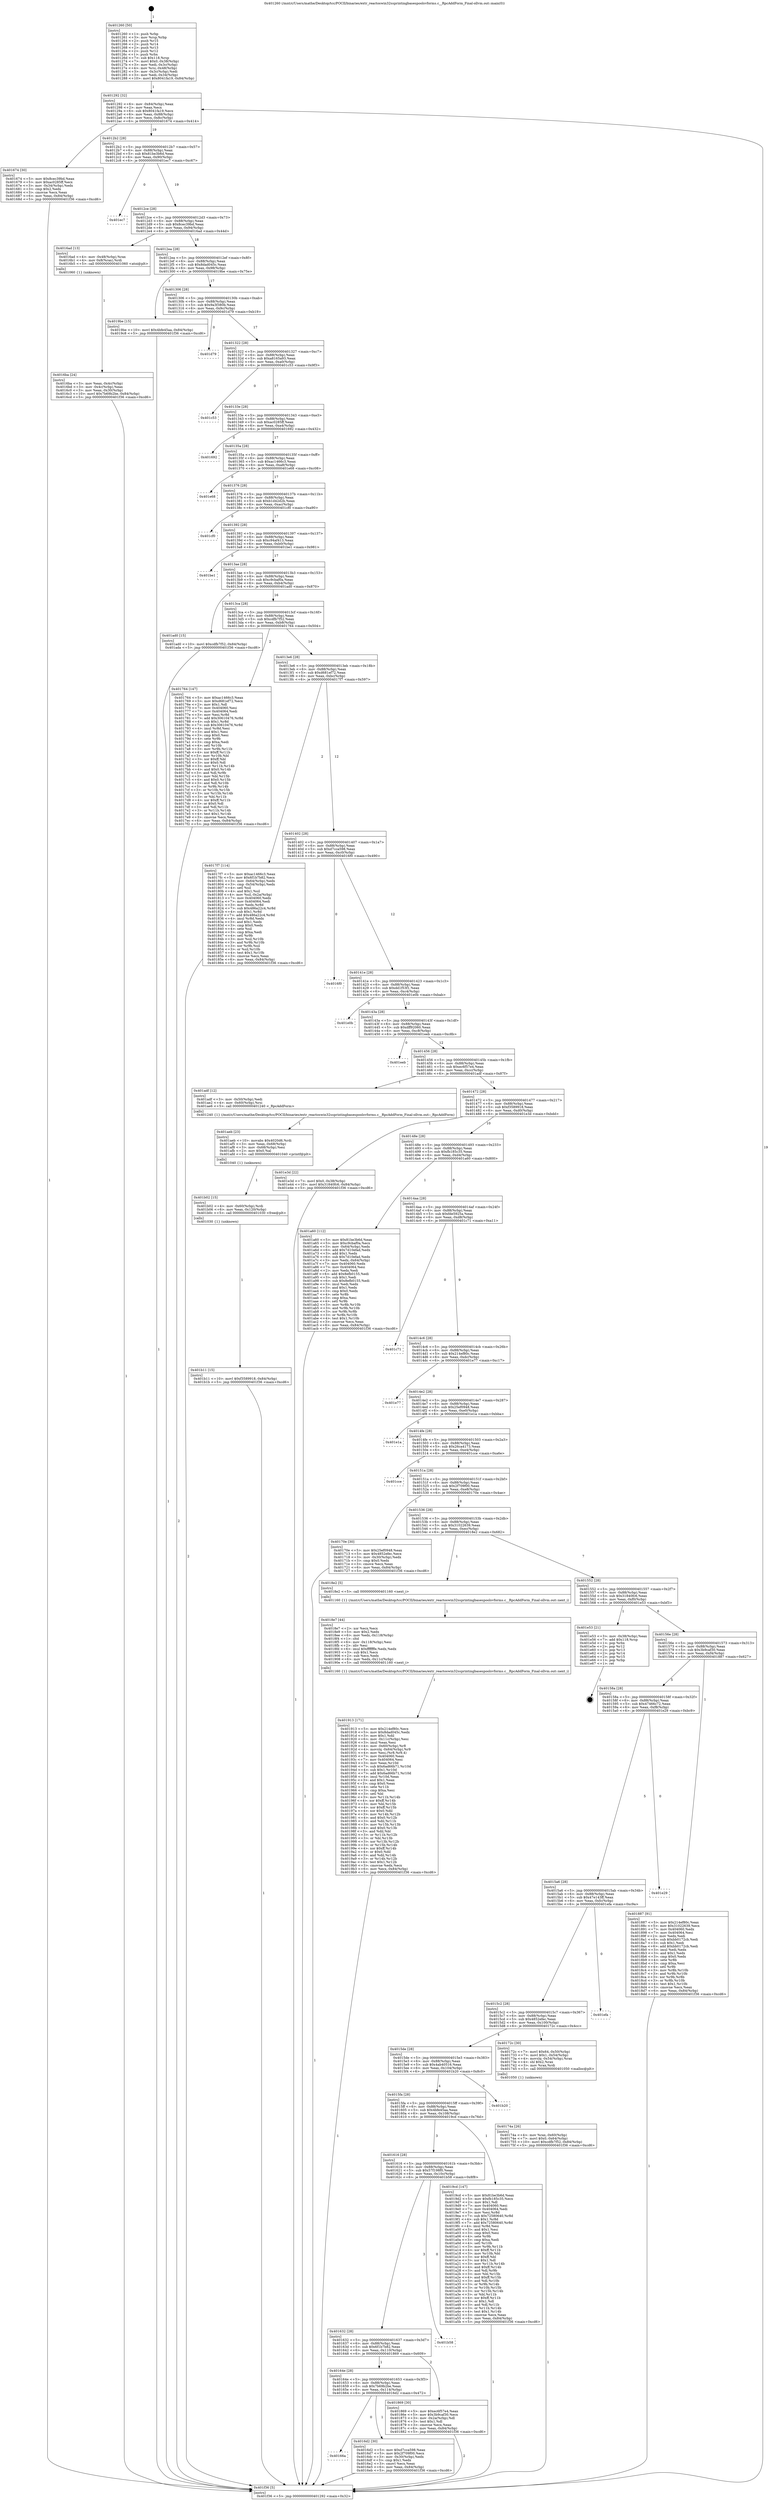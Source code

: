 digraph "0x401260" {
  label = "0x401260 (/mnt/c/Users/mathe/Desktop/tcc/POCII/binaries/extr_reactoswin32ssprintingbasespoolsvforms.c__RpcAddForm_Final-ollvm.out::main(0))"
  labelloc = "t"
  node[shape=record]

  Entry [label="",width=0.3,height=0.3,shape=circle,fillcolor=black,style=filled]
  "0x401292" [label="{
     0x401292 [32]\l
     | [instrs]\l
     &nbsp;&nbsp;0x401292 \<+6\>: mov -0x84(%rbp),%eax\l
     &nbsp;&nbsp;0x401298 \<+2\>: mov %eax,%ecx\l
     &nbsp;&nbsp;0x40129a \<+6\>: sub $0x8041fa19,%ecx\l
     &nbsp;&nbsp;0x4012a0 \<+6\>: mov %eax,-0x88(%rbp)\l
     &nbsp;&nbsp;0x4012a6 \<+6\>: mov %ecx,-0x8c(%rbp)\l
     &nbsp;&nbsp;0x4012ac \<+6\>: je 0000000000401674 \<main+0x414\>\l
  }"]
  "0x401674" [label="{
     0x401674 [30]\l
     | [instrs]\l
     &nbsp;&nbsp;0x401674 \<+5\>: mov $0x8cec39bd,%eax\l
     &nbsp;&nbsp;0x401679 \<+5\>: mov $0xac0285ff,%ecx\l
     &nbsp;&nbsp;0x40167e \<+3\>: mov -0x34(%rbp),%edx\l
     &nbsp;&nbsp;0x401681 \<+3\>: cmp $0x2,%edx\l
     &nbsp;&nbsp;0x401684 \<+3\>: cmovne %ecx,%eax\l
     &nbsp;&nbsp;0x401687 \<+6\>: mov %eax,-0x84(%rbp)\l
     &nbsp;&nbsp;0x40168d \<+5\>: jmp 0000000000401f36 \<main+0xcd6\>\l
  }"]
  "0x4012b2" [label="{
     0x4012b2 [28]\l
     | [instrs]\l
     &nbsp;&nbsp;0x4012b2 \<+5\>: jmp 00000000004012b7 \<main+0x57\>\l
     &nbsp;&nbsp;0x4012b7 \<+6\>: mov -0x88(%rbp),%eax\l
     &nbsp;&nbsp;0x4012bd \<+5\>: sub $0x81be3b6d,%eax\l
     &nbsp;&nbsp;0x4012c2 \<+6\>: mov %eax,-0x90(%rbp)\l
     &nbsp;&nbsp;0x4012c8 \<+6\>: je 0000000000401ec7 \<main+0xc67\>\l
  }"]
  "0x401f36" [label="{
     0x401f36 [5]\l
     | [instrs]\l
     &nbsp;&nbsp;0x401f36 \<+5\>: jmp 0000000000401292 \<main+0x32\>\l
  }"]
  "0x401260" [label="{
     0x401260 [50]\l
     | [instrs]\l
     &nbsp;&nbsp;0x401260 \<+1\>: push %rbp\l
     &nbsp;&nbsp;0x401261 \<+3\>: mov %rsp,%rbp\l
     &nbsp;&nbsp;0x401264 \<+2\>: push %r15\l
     &nbsp;&nbsp;0x401266 \<+2\>: push %r14\l
     &nbsp;&nbsp;0x401268 \<+2\>: push %r13\l
     &nbsp;&nbsp;0x40126a \<+2\>: push %r12\l
     &nbsp;&nbsp;0x40126c \<+1\>: push %rbx\l
     &nbsp;&nbsp;0x40126d \<+7\>: sub $0x118,%rsp\l
     &nbsp;&nbsp;0x401274 \<+7\>: movl $0x0,-0x38(%rbp)\l
     &nbsp;&nbsp;0x40127b \<+3\>: mov %edi,-0x3c(%rbp)\l
     &nbsp;&nbsp;0x40127e \<+4\>: mov %rsi,-0x48(%rbp)\l
     &nbsp;&nbsp;0x401282 \<+3\>: mov -0x3c(%rbp),%edi\l
     &nbsp;&nbsp;0x401285 \<+3\>: mov %edi,-0x34(%rbp)\l
     &nbsp;&nbsp;0x401288 \<+10\>: movl $0x8041fa19,-0x84(%rbp)\l
  }"]
  Exit [label="",width=0.3,height=0.3,shape=circle,fillcolor=black,style=filled,peripheries=2]
  "0x401ec7" [label="{
     0x401ec7\l
  }", style=dashed]
  "0x4012ce" [label="{
     0x4012ce [28]\l
     | [instrs]\l
     &nbsp;&nbsp;0x4012ce \<+5\>: jmp 00000000004012d3 \<main+0x73\>\l
     &nbsp;&nbsp;0x4012d3 \<+6\>: mov -0x88(%rbp),%eax\l
     &nbsp;&nbsp;0x4012d9 \<+5\>: sub $0x8cec39bd,%eax\l
     &nbsp;&nbsp;0x4012de \<+6\>: mov %eax,-0x94(%rbp)\l
     &nbsp;&nbsp;0x4012e4 \<+6\>: je 00000000004016ad \<main+0x44d\>\l
  }"]
  "0x401b11" [label="{
     0x401b11 [15]\l
     | [instrs]\l
     &nbsp;&nbsp;0x401b11 \<+10\>: movl $0xf3589918,-0x84(%rbp)\l
     &nbsp;&nbsp;0x401b1b \<+5\>: jmp 0000000000401f36 \<main+0xcd6\>\l
  }"]
  "0x4016ad" [label="{
     0x4016ad [13]\l
     | [instrs]\l
     &nbsp;&nbsp;0x4016ad \<+4\>: mov -0x48(%rbp),%rax\l
     &nbsp;&nbsp;0x4016b1 \<+4\>: mov 0x8(%rax),%rdi\l
     &nbsp;&nbsp;0x4016b5 \<+5\>: call 0000000000401060 \<atoi@plt\>\l
     | [calls]\l
     &nbsp;&nbsp;0x401060 \{1\} (unknown)\l
  }"]
  "0x4012ea" [label="{
     0x4012ea [28]\l
     | [instrs]\l
     &nbsp;&nbsp;0x4012ea \<+5\>: jmp 00000000004012ef \<main+0x8f\>\l
     &nbsp;&nbsp;0x4012ef \<+6\>: mov -0x88(%rbp),%eax\l
     &nbsp;&nbsp;0x4012f5 \<+5\>: sub $0x8dad045c,%eax\l
     &nbsp;&nbsp;0x4012fa \<+6\>: mov %eax,-0x98(%rbp)\l
     &nbsp;&nbsp;0x401300 \<+6\>: je 00000000004019be \<main+0x75e\>\l
  }"]
  "0x4016ba" [label="{
     0x4016ba [24]\l
     | [instrs]\l
     &nbsp;&nbsp;0x4016ba \<+3\>: mov %eax,-0x4c(%rbp)\l
     &nbsp;&nbsp;0x4016bd \<+3\>: mov -0x4c(%rbp),%eax\l
     &nbsp;&nbsp;0x4016c0 \<+3\>: mov %eax,-0x30(%rbp)\l
     &nbsp;&nbsp;0x4016c3 \<+10\>: movl $0x7b69b2be,-0x84(%rbp)\l
     &nbsp;&nbsp;0x4016cd \<+5\>: jmp 0000000000401f36 \<main+0xcd6\>\l
  }"]
  "0x401b02" [label="{
     0x401b02 [15]\l
     | [instrs]\l
     &nbsp;&nbsp;0x401b02 \<+4\>: mov -0x60(%rbp),%rdi\l
     &nbsp;&nbsp;0x401b06 \<+6\>: mov %eax,-0x120(%rbp)\l
     &nbsp;&nbsp;0x401b0c \<+5\>: call 0000000000401030 \<free@plt\>\l
     | [calls]\l
     &nbsp;&nbsp;0x401030 \{1\} (unknown)\l
  }"]
  "0x4019be" [label="{
     0x4019be [15]\l
     | [instrs]\l
     &nbsp;&nbsp;0x4019be \<+10\>: movl $0x4bfe45aa,-0x84(%rbp)\l
     &nbsp;&nbsp;0x4019c8 \<+5\>: jmp 0000000000401f36 \<main+0xcd6\>\l
  }"]
  "0x401306" [label="{
     0x401306 [28]\l
     | [instrs]\l
     &nbsp;&nbsp;0x401306 \<+5\>: jmp 000000000040130b \<main+0xab\>\l
     &nbsp;&nbsp;0x40130b \<+6\>: mov -0x88(%rbp),%eax\l
     &nbsp;&nbsp;0x401311 \<+5\>: sub $0x9a3f380b,%eax\l
     &nbsp;&nbsp;0x401316 \<+6\>: mov %eax,-0x9c(%rbp)\l
     &nbsp;&nbsp;0x40131c \<+6\>: je 0000000000401d79 \<main+0xb19\>\l
  }"]
  "0x401aeb" [label="{
     0x401aeb [23]\l
     | [instrs]\l
     &nbsp;&nbsp;0x401aeb \<+10\>: movabs $0x4020d6,%rdi\l
     &nbsp;&nbsp;0x401af5 \<+3\>: mov %eax,-0x68(%rbp)\l
     &nbsp;&nbsp;0x401af8 \<+3\>: mov -0x68(%rbp),%esi\l
     &nbsp;&nbsp;0x401afb \<+2\>: mov $0x0,%al\l
     &nbsp;&nbsp;0x401afd \<+5\>: call 0000000000401040 \<printf@plt\>\l
     | [calls]\l
     &nbsp;&nbsp;0x401040 \{1\} (unknown)\l
  }"]
  "0x401d79" [label="{
     0x401d79\l
  }", style=dashed]
  "0x401322" [label="{
     0x401322 [28]\l
     | [instrs]\l
     &nbsp;&nbsp;0x401322 \<+5\>: jmp 0000000000401327 \<main+0xc7\>\l
     &nbsp;&nbsp;0x401327 \<+6\>: mov -0x88(%rbp),%eax\l
     &nbsp;&nbsp;0x40132d \<+5\>: sub $0xa8165a93,%eax\l
     &nbsp;&nbsp;0x401332 \<+6\>: mov %eax,-0xa0(%rbp)\l
     &nbsp;&nbsp;0x401338 \<+6\>: je 0000000000401c53 \<main+0x9f3\>\l
  }"]
  "0x401913" [label="{
     0x401913 [171]\l
     | [instrs]\l
     &nbsp;&nbsp;0x401913 \<+5\>: mov $0x214ef80c,%ecx\l
     &nbsp;&nbsp;0x401918 \<+5\>: mov $0x8dad045c,%edx\l
     &nbsp;&nbsp;0x40191d \<+3\>: mov $0x1,%dil\l
     &nbsp;&nbsp;0x401920 \<+6\>: mov -0x11c(%rbp),%esi\l
     &nbsp;&nbsp;0x401926 \<+3\>: imul %eax,%esi\l
     &nbsp;&nbsp;0x401929 \<+4\>: mov -0x60(%rbp),%r8\l
     &nbsp;&nbsp;0x40192d \<+4\>: movslq -0x64(%rbp),%r9\l
     &nbsp;&nbsp;0x401931 \<+4\>: mov %esi,(%r8,%r9,4)\l
     &nbsp;&nbsp;0x401935 \<+7\>: mov 0x404060,%eax\l
     &nbsp;&nbsp;0x40193c \<+7\>: mov 0x404064,%esi\l
     &nbsp;&nbsp;0x401943 \<+3\>: mov %eax,%r10d\l
     &nbsp;&nbsp;0x401946 \<+7\>: sub $0x6ad66b71,%r10d\l
     &nbsp;&nbsp;0x40194d \<+4\>: sub $0x1,%r10d\l
     &nbsp;&nbsp;0x401951 \<+7\>: add $0x6ad66b71,%r10d\l
     &nbsp;&nbsp;0x401958 \<+4\>: imul %r10d,%eax\l
     &nbsp;&nbsp;0x40195c \<+3\>: and $0x1,%eax\l
     &nbsp;&nbsp;0x40195f \<+3\>: cmp $0x0,%eax\l
     &nbsp;&nbsp;0x401962 \<+4\>: sete %r11b\l
     &nbsp;&nbsp;0x401966 \<+3\>: cmp $0xa,%esi\l
     &nbsp;&nbsp;0x401969 \<+3\>: setl %bl\l
     &nbsp;&nbsp;0x40196c \<+3\>: mov %r11b,%r14b\l
     &nbsp;&nbsp;0x40196f \<+4\>: xor $0xff,%r14b\l
     &nbsp;&nbsp;0x401973 \<+3\>: mov %bl,%r15b\l
     &nbsp;&nbsp;0x401976 \<+4\>: xor $0xff,%r15b\l
     &nbsp;&nbsp;0x40197a \<+4\>: xor $0x0,%dil\l
     &nbsp;&nbsp;0x40197e \<+3\>: mov %r14b,%r12b\l
     &nbsp;&nbsp;0x401981 \<+4\>: and $0x0,%r12b\l
     &nbsp;&nbsp;0x401985 \<+3\>: and %dil,%r11b\l
     &nbsp;&nbsp;0x401988 \<+3\>: mov %r15b,%r13b\l
     &nbsp;&nbsp;0x40198b \<+4\>: and $0x0,%r13b\l
     &nbsp;&nbsp;0x40198f \<+3\>: and %dil,%bl\l
     &nbsp;&nbsp;0x401992 \<+3\>: or %r11b,%r12b\l
     &nbsp;&nbsp;0x401995 \<+3\>: or %bl,%r13b\l
     &nbsp;&nbsp;0x401998 \<+3\>: xor %r13b,%r12b\l
     &nbsp;&nbsp;0x40199b \<+3\>: or %r15b,%r14b\l
     &nbsp;&nbsp;0x40199e \<+4\>: xor $0xff,%r14b\l
     &nbsp;&nbsp;0x4019a2 \<+4\>: or $0x0,%dil\l
     &nbsp;&nbsp;0x4019a6 \<+3\>: and %dil,%r14b\l
     &nbsp;&nbsp;0x4019a9 \<+3\>: or %r14b,%r12b\l
     &nbsp;&nbsp;0x4019ac \<+4\>: test $0x1,%r12b\l
     &nbsp;&nbsp;0x4019b0 \<+3\>: cmovne %edx,%ecx\l
     &nbsp;&nbsp;0x4019b3 \<+6\>: mov %ecx,-0x84(%rbp)\l
     &nbsp;&nbsp;0x4019b9 \<+5\>: jmp 0000000000401f36 \<main+0xcd6\>\l
  }"]
  "0x401c53" [label="{
     0x401c53\l
  }", style=dashed]
  "0x40133e" [label="{
     0x40133e [28]\l
     | [instrs]\l
     &nbsp;&nbsp;0x40133e \<+5\>: jmp 0000000000401343 \<main+0xe3\>\l
     &nbsp;&nbsp;0x401343 \<+6\>: mov -0x88(%rbp),%eax\l
     &nbsp;&nbsp;0x401349 \<+5\>: sub $0xac0285ff,%eax\l
     &nbsp;&nbsp;0x40134e \<+6\>: mov %eax,-0xa4(%rbp)\l
     &nbsp;&nbsp;0x401354 \<+6\>: je 0000000000401692 \<main+0x432\>\l
  }"]
  "0x4018e7" [label="{
     0x4018e7 [44]\l
     | [instrs]\l
     &nbsp;&nbsp;0x4018e7 \<+2\>: xor %ecx,%ecx\l
     &nbsp;&nbsp;0x4018e9 \<+5\>: mov $0x2,%edx\l
     &nbsp;&nbsp;0x4018ee \<+6\>: mov %edx,-0x118(%rbp)\l
     &nbsp;&nbsp;0x4018f4 \<+1\>: cltd\l
     &nbsp;&nbsp;0x4018f5 \<+6\>: mov -0x118(%rbp),%esi\l
     &nbsp;&nbsp;0x4018fb \<+2\>: idiv %esi\l
     &nbsp;&nbsp;0x4018fd \<+6\>: imul $0xfffffffe,%edx,%edx\l
     &nbsp;&nbsp;0x401903 \<+3\>: sub $0x1,%ecx\l
     &nbsp;&nbsp;0x401906 \<+2\>: sub %ecx,%edx\l
     &nbsp;&nbsp;0x401908 \<+6\>: mov %edx,-0x11c(%rbp)\l
     &nbsp;&nbsp;0x40190e \<+5\>: call 0000000000401160 \<next_i\>\l
     | [calls]\l
     &nbsp;&nbsp;0x401160 \{1\} (/mnt/c/Users/mathe/Desktop/tcc/POCII/binaries/extr_reactoswin32ssprintingbasespoolsvforms.c__RpcAddForm_Final-ollvm.out::next_i)\l
  }"]
  "0x401692" [label="{
     0x401692\l
  }", style=dashed]
  "0x40135a" [label="{
     0x40135a [28]\l
     | [instrs]\l
     &nbsp;&nbsp;0x40135a \<+5\>: jmp 000000000040135f \<main+0xff\>\l
     &nbsp;&nbsp;0x40135f \<+6\>: mov -0x88(%rbp),%eax\l
     &nbsp;&nbsp;0x401365 \<+5\>: sub $0xac1466c3,%eax\l
     &nbsp;&nbsp;0x40136a \<+6\>: mov %eax,-0xa8(%rbp)\l
     &nbsp;&nbsp;0x401370 \<+6\>: je 0000000000401e68 \<main+0xc08\>\l
  }"]
  "0x40174a" [label="{
     0x40174a [26]\l
     | [instrs]\l
     &nbsp;&nbsp;0x40174a \<+4\>: mov %rax,-0x60(%rbp)\l
     &nbsp;&nbsp;0x40174e \<+7\>: movl $0x0,-0x64(%rbp)\l
     &nbsp;&nbsp;0x401755 \<+10\>: movl $0xcdfb7f52,-0x84(%rbp)\l
     &nbsp;&nbsp;0x40175f \<+5\>: jmp 0000000000401f36 \<main+0xcd6\>\l
  }"]
  "0x401e68" [label="{
     0x401e68\l
  }", style=dashed]
  "0x401376" [label="{
     0x401376 [28]\l
     | [instrs]\l
     &nbsp;&nbsp;0x401376 \<+5\>: jmp 000000000040137b \<main+0x11b\>\l
     &nbsp;&nbsp;0x40137b \<+6\>: mov -0x88(%rbp),%eax\l
     &nbsp;&nbsp;0x401381 \<+5\>: sub $0xb1d42d2b,%eax\l
     &nbsp;&nbsp;0x401386 \<+6\>: mov %eax,-0xac(%rbp)\l
     &nbsp;&nbsp;0x40138c \<+6\>: je 0000000000401cf0 \<main+0xa90\>\l
  }"]
  "0x40166a" [label="{
     0x40166a\l
  }", style=dashed]
  "0x401cf0" [label="{
     0x401cf0\l
  }", style=dashed]
  "0x401392" [label="{
     0x401392 [28]\l
     | [instrs]\l
     &nbsp;&nbsp;0x401392 \<+5\>: jmp 0000000000401397 \<main+0x137\>\l
     &nbsp;&nbsp;0x401397 \<+6\>: mov -0x88(%rbp),%eax\l
     &nbsp;&nbsp;0x40139d \<+5\>: sub $0xc94af413,%eax\l
     &nbsp;&nbsp;0x4013a2 \<+6\>: mov %eax,-0xb0(%rbp)\l
     &nbsp;&nbsp;0x4013a8 \<+6\>: je 0000000000401be1 \<main+0x981\>\l
  }"]
  "0x4016d2" [label="{
     0x4016d2 [30]\l
     | [instrs]\l
     &nbsp;&nbsp;0x4016d2 \<+5\>: mov $0xd7cca598,%eax\l
     &nbsp;&nbsp;0x4016d7 \<+5\>: mov $0x2f709f00,%ecx\l
     &nbsp;&nbsp;0x4016dc \<+3\>: mov -0x30(%rbp),%edx\l
     &nbsp;&nbsp;0x4016df \<+3\>: cmp $0x1,%edx\l
     &nbsp;&nbsp;0x4016e2 \<+3\>: cmovl %ecx,%eax\l
     &nbsp;&nbsp;0x4016e5 \<+6\>: mov %eax,-0x84(%rbp)\l
     &nbsp;&nbsp;0x4016eb \<+5\>: jmp 0000000000401f36 \<main+0xcd6\>\l
  }"]
  "0x401be1" [label="{
     0x401be1\l
  }", style=dashed]
  "0x4013ae" [label="{
     0x4013ae [28]\l
     | [instrs]\l
     &nbsp;&nbsp;0x4013ae \<+5\>: jmp 00000000004013b3 \<main+0x153\>\l
     &nbsp;&nbsp;0x4013b3 \<+6\>: mov -0x88(%rbp),%eax\l
     &nbsp;&nbsp;0x4013b9 \<+5\>: sub $0xc9cbaf0a,%eax\l
     &nbsp;&nbsp;0x4013be \<+6\>: mov %eax,-0xb4(%rbp)\l
     &nbsp;&nbsp;0x4013c4 \<+6\>: je 0000000000401ad0 \<main+0x870\>\l
  }"]
  "0x40164e" [label="{
     0x40164e [28]\l
     | [instrs]\l
     &nbsp;&nbsp;0x40164e \<+5\>: jmp 0000000000401653 \<main+0x3f3\>\l
     &nbsp;&nbsp;0x401653 \<+6\>: mov -0x88(%rbp),%eax\l
     &nbsp;&nbsp;0x401659 \<+5\>: sub $0x7b69b2be,%eax\l
     &nbsp;&nbsp;0x40165e \<+6\>: mov %eax,-0x114(%rbp)\l
     &nbsp;&nbsp;0x401664 \<+6\>: je 00000000004016d2 \<main+0x472\>\l
  }"]
  "0x401ad0" [label="{
     0x401ad0 [15]\l
     | [instrs]\l
     &nbsp;&nbsp;0x401ad0 \<+10\>: movl $0xcdfb7f52,-0x84(%rbp)\l
     &nbsp;&nbsp;0x401ada \<+5\>: jmp 0000000000401f36 \<main+0xcd6\>\l
  }"]
  "0x4013ca" [label="{
     0x4013ca [28]\l
     | [instrs]\l
     &nbsp;&nbsp;0x4013ca \<+5\>: jmp 00000000004013cf \<main+0x16f\>\l
     &nbsp;&nbsp;0x4013cf \<+6\>: mov -0x88(%rbp),%eax\l
     &nbsp;&nbsp;0x4013d5 \<+5\>: sub $0xcdfb7f52,%eax\l
     &nbsp;&nbsp;0x4013da \<+6\>: mov %eax,-0xb8(%rbp)\l
     &nbsp;&nbsp;0x4013e0 \<+6\>: je 0000000000401764 \<main+0x504\>\l
  }"]
  "0x401869" [label="{
     0x401869 [30]\l
     | [instrs]\l
     &nbsp;&nbsp;0x401869 \<+5\>: mov $0xec6f57e4,%eax\l
     &nbsp;&nbsp;0x40186e \<+5\>: mov $0x3b9caf30,%ecx\l
     &nbsp;&nbsp;0x401873 \<+3\>: mov -0x2a(%rbp),%dl\l
     &nbsp;&nbsp;0x401876 \<+3\>: test $0x1,%dl\l
     &nbsp;&nbsp;0x401879 \<+3\>: cmovne %ecx,%eax\l
     &nbsp;&nbsp;0x40187c \<+6\>: mov %eax,-0x84(%rbp)\l
     &nbsp;&nbsp;0x401882 \<+5\>: jmp 0000000000401f36 \<main+0xcd6\>\l
  }"]
  "0x401764" [label="{
     0x401764 [147]\l
     | [instrs]\l
     &nbsp;&nbsp;0x401764 \<+5\>: mov $0xac1466c3,%eax\l
     &nbsp;&nbsp;0x401769 \<+5\>: mov $0xd681ef72,%ecx\l
     &nbsp;&nbsp;0x40176e \<+2\>: mov $0x1,%dl\l
     &nbsp;&nbsp;0x401770 \<+7\>: mov 0x404060,%esi\l
     &nbsp;&nbsp;0x401777 \<+7\>: mov 0x404064,%edi\l
     &nbsp;&nbsp;0x40177e \<+3\>: mov %esi,%r8d\l
     &nbsp;&nbsp;0x401781 \<+7\>: add $0x30610476,%r8d\l
     &nbsp;&nbsp;0x401788 \<+4\>: sub $0x1,%r8d\l
     &nbsp;&nbsp;0x40178c \<+7\>: sub $0x30610476,%r8d\l
     &nbsp;&nbsp;0x401793 \<+4\>: imul %r8d,%esi\l
     &nbsp;&nbsp;0x401797 \<+3\>: and $0x1,%esi\l
     &nbsp;&nbsp;0x40179a \<+3\>: cmp $0x0,%esi\l
     &nbsp;&nbsp;0x40179d \<+4\>: sete %r9b\l
     &nbsp;&nbsp;0x4017a1 \<+3\>: cmp $0xa,%edi\l
     &nbsp;&nbsp;0x4017a4 \<+4\>: setl %r10b\l
     &nbsp;&nbsp;0x4017a8 \<+3\>: mov %r9b,%r11b\l
     &nbsp;&nbsp;0x4017ab \<+4\>: xor $0xff,%r11b\l
     &nbsp;&nbsp;0x4017af \<+3\>: mov %r10b,%bl\l
     &nbsp;&nbsp;0x4017b2 \<+3\>: xor $0xff,%bl\l
     &nbsp;&nbsp;0x4017b5 \<+3\>: xor $0x0,%dl\l
     &nbsp;&nbsp;0x4017b8 \<+3\>: mov %r11b,%r14b\l
     &nbsp;&nbsp;0x4017bb \<+4\>: and $0x0,%r14b\l
     &nbsp;&nbsp;0x4017bf \<+3\>: and %dl,%r9b\l
     &nbsp;&nbsp;0x4017c2 \<+3\>: mov %bl,%r15b\l
     &nbsp;&nbsp;0x4017c5 \<+4\>: and $0x0,%r15b\l
     &nbsp;&nbsp;0x4017c9 \<+3\>: and %dl,%r10b\l
     &nbsp;&nbsp;0x4017cc \<+3\>: or %r9b,%r14b\l
     &nbsp;&nbsp;0x4017cf \<+3\>: or %r10b,%r15b\l
     &nbsp;&nbsp;0x4017d2 \<+3\>: xor %r15b,%r14b\l
     &nbsp;&nbsp;0x4017d5 \<+3\>: or %bl,%r11b\l
     &nbsp;&nbsp;0x4017d8 \<+4\>: xor $0xff,%r11b\l
     &nbsp;&nbsp;0x4017dc \<+3\>: or $0x0,%dl\l
     &nbsp;&nbsp;0x4017df \<+3\>: and %dl,%r11b\l
     &nbsp;&nbsp;0x4017e2 \<+3\>: or %r11b,%r14b\l
     &nbsp;&nbsp;0x4017e5 \<+4\>: test $0x1,%r14b\l
     &nbsp;&nbsp;0x4017e9 \<+3\>: cmovne %ecx,%eax\l
     &nbsp;&nbsp;0x4017ec \<+6\>: mov %eax,-0x84(%rbp)\l
     &nbsp;&nbsp;0x4017f2 \<+5\>: jmp 0000000000401f36 \<main+0xcd6\>\l
  }"]
  "0x4013e6" [label="{
     0x4013e6 [28]\l
     | [instrs]\l
     &nbsp;&nbsp;0x4013e6 \<+5\>: jmp 00000000004013eb \<main+0x18b\>\l
     &nbsp;&nbsp;0x4013eb \<+6\>: mov -0x88(%rbp),%eax\l
     &nbsp;&nbsp;0x4013f1 \<+5\>: sub $0xd681ef72,%eax\l
     &nbsp;&nbsp;0x4013f6 \<+6\>: mov %eax,-0xbc(%rbp)\l
     &nbsp;&nbsp;0x4013fc \<+6\>: je 00000000004017f7 \<main+0x597\>\l
  }"]
  "0x401632" [label="{
     0x401632 [28]\l
     | [instrs]\l
     &nbsp;&nbsp;0x401632 \<+5\>: jmp 0000000000401637 \<main+0x3d7\>\l
     &nbsp;&nbsp;0x401637 \<+6\>: mov -0x88(%rbp),%eax\l
     &nbsp;&nbsp;0x40163d \<+5\>: sub $0x6f1b7b82,%eax\l
     &nbsp;&nbsp;0x401642 \<+6\>: mov %eax,-0x110(%rbp)\l
     &nbsp;&nbsp;0x401648 \<+6\>: je 0000000000401869 \<main+0x609\>\l
  }"]
  "0x4017f7" [label="{
     0x4017f7 [114]\l
     | [instrs]\l
     &nbsp;&nbsp;0x4017f7 \<+5\>: mov $0xac1466c3,%eax\l
     &nbsp;&nbsp;0x4017fc \<+5\>: mov $0x6f1b7b82,%ecx\l
     &nbsp;&nbsp;0x401801 \<+3\>: mov -0x64(%rbp),%edx\l
     &nbsp;&nbsp;0x401804 \<+3\>: cmp -0x54(%rbp),%edx\l
     &nbsp;&nbsp;0x401807 \<+4\>: setl %sil\l
     &nbsp;&nbsp;0x40180b \<+4\>: and $0x1,%sil\l
     &nbsp;&nbsp;0x40180f \<+4\>: mov %sil,-0x2a(%rbp)\l
     &nbsp;&nbsp;0x401813 \<+7\>: mov 0x404060,%edx\l
     &nbsp;&nbsp;0x40181a \<+7\>: mov 0x404064,%edi\l
     &nbsp;&nbsp;0x401821 \<+3\>: mov %edx,%r8d\l
     &nbsp;&nbsp;0x401824 \<+7\>: sub $0x486a22c4,%r8d\l
     &nbsp;&nbsp;0x40182b \<+4\>: sub $0x1,%r8d\l
     &nbsp;&nbsp;0x40182f \<+7\>: add $0x486a22c4,%r8d\l
     &nbsp;&nbsp;0x401836 \<+4\>: imul %r8d,%edx\l
     &nbsp;&nbsp;0x40183a \<+3\>: and $0x1,%edx\l
     &nbsp;&nbsp;0x40183d \<+3\>: cmp $0x0,%edx\l
     &nbsp;&nbsp;0x401840 \<+4\>: sete %sil\l
     &nbsp;&nbsp;0x401844 \<+3\>: cmp $0xa,%edi\l
     &nbsp;&nbsp;0x401847 \<+4\>: setl %r9b\l
     &nbsp;&nbsp;0x40184b \<+3\>: mov %sil,%r10b\l
     &nbsp;&nbsp;0x40184e \<+3\>: and %r9b,%r10b\l
     &nbsp;&nbsp;0x401851 \<+3\>: xor %r9b,%sil\l
     &nbsp;&nbsp;0x401854 \<+3\>: or %sil,%r10b\l
     &nbsp;&nbsp;0x401857 \<+4\>: test $0x1,%r10b\l
     &nbsp;&nbsp;0x40185b \<+3\>: cmovne %ecx,%eax\l
     &nbsp;&nbsp;0x40185e \<+6\>: mov %eax,-0x84(%rbp)\l
     &nbsp;&nbsp;0x401864 \<+5\>: jmp 0000000000401f36 \<main+0xcd6\>\l
  }"]
  "0x401402" [label="{
     0x401402 [28]\l
     | [instrs]\l
     &nbsp;&nbsp;0x401402 \<+5\>: jmp 0000000000401407 \<main+0x1a7\>\l
     &nbsp;&nbsp;0x401407 \<+6\>: mov -0x88(%rbp),%eax\l
     &nbsp;&nbsp;0x40140d \<+5\>: sub $0xd7cca598,%eax\l
     &nbsp;&nbsp;0x401412 \<+6\>: mov %eax,-0xc0(%rbp)\l
     &nbsp;&nbsp;0x401418 \<+6\>: je 00000000004016f0 \<main+0x490\>\l
  }"]
  "0x401b58" [label="{
     0x401b58\l
  }", style=dashed]
  "0x4016f0" [label="{
     0x4016f0\l
  }", style=dashed]
  "0x40141e" [label="{
     0x40141e [28]\l
     | [instrs]\l
     &nbsp;&nbsp;0x40141e \<+5\>: jmp 0000000000401423 \<main+0x1c3\>\l
     &nbsp;&nbsp;0x401423 \<+6\>: mov -0x88(%rbp),%eax\l
     &nbsp;&nbsp;0x401429 \<+5\>: sub $0xdd1f53f1,%eax\l
     &nbsp;&nbsp;0x40142e \<+6\>: mov %eax,-0xc4(%rbp)\l
     &nbsp;&nbsp;0x401434 \<+6\>: je 0000000000401e0b \<main+0xbab\>\l
  }"]
  "0x401616" [label="{
     0x401616 [28]\l
     | [instrs]\l
     &nbsp;&nbsp;0x401616 \<+5\>: jmp 000000000040161b \<main+0x3bb\>\l
     &nbsp;&nbsp;0x40161b \<+6\>: mov -0x88(%rbp),%eax\l
     &nbsp;&nbsp;0x401621 \<+5\>: sub $0x57f198f0,%eax\l
     &nbsp;&nbsp;0x401626 \<+6\>: mov %eax,-0x10c(%rbp)\l
     &nbsp;&nbsp;0x40162c \<+6\>: je 0000000000401b58 \<main+0x8f8\>\l
  }"]
  "0x401e0b" [label="{
     0x401e0b\l
  }", style=dashed]
  "0x40143a" [label="{
     0x40143a [28]\l
     | [instrs]\l
     &nbsp;&nbsp;0x40143a \<+5\>: jmp 000000000040143f \<main+0x1df\>\l
     &nbsp;&nbsp;0x40143f \<+6\>: mov -0x88(%rbp),%eax\l
     &nbsp;&nbsp;0x401445 \<+5\>: sub $0xdff92060,%eax\l
     &nbsp;&nbsp;0x40144a \<+6\>: mov %eax,-0xc8(%rbp)\l
     &nbsp;&nbsp;0x401450 \<+6\>: je 0000000000401eeb \<main+0xc8b\>\l
  }"]
  "0x4019cd" [label="{
     0x4019cd [147]\l
     | [instrs]\l
     &nbsp;&nbsp;0x4019cd \<+5\>: mov $0x81be3b6d,%eax\l
     &nbsp;&nbsp;0x4019d2 \<+5\>: mov $0xfb185c35,%ecx\l
     &nbsp;&nbsp;0x4019d7 \<+2\>: mov $0x1,%dl\l
     &nbsp;&nbsp;0x4019d9 \<+7\>: mov 0x404060,%esi\l
     &nbsp;&nbsp;0x4019e0 \<+7\>: mov 0x404064,%edi\l
     &nbsp;&nbsp;0x4019e7 \<+3\>: mov %esi,%r8d\l
     &nbsp;&nbsp;0x4019ea \<+7\>: sub $0x72580640,%r8d\l
     &nbsp;&nbsp;0x4019f1 \<+4\>: sub $0x1,%r8d\l
     &nbsp;&nbsp;0x4019f5 \<+7\>: add $0x72580640,%r8d\l
     &nbsp;&nbsp;0x4019fc \<+4\>: imul %r8d,%esi\l
     &nbsp;&nbsp;0x401a00 \<+3\>: and $0x1,%esi\l
     &nbsp;&nbsp;0x401a03 \<+3\>: cmp $0x0,%esi\l
     &nbsp;&nbsp;0x401a06 \<+4\>: sete %r9b\l
     &nbsp;&nbsp;0x401a0a \<+3\>: cmp $0xa,%edi\l
     &nbsp;&nbsp;0x401a0d \<+4\>: setl %r10b\l
     &nbsp;&nbsp;0x401a11 \<+3\>: mov %r9b,%r11b\l
     &nbsp;&nbsp;0x401a14 \<+4\>: xor $0xff,%r11b\l
     &nbsp;&nbsp;0x401a18 \<+3\>: mov %r10b,%bl\l
     &nbsp;&nbsp;0x401a1b \<+3\>: xor $0xff,%bl\l
     &nbsp;&nbsp;0x401a1e \<+3\>: xor $0x1,%dl\l
     &nbsp;&nbsp;0x401a21 \<+3\>: mov %r11b,%r14b\l
     &nbsp;&nbsp;0x401a24 \<+4\>: and $0xff,%r14b\l
     &nbsp;&nbsp;0x401a28 \<+3\>: and %dl,%r9b\l
     &nbsp;&nbsp;0x401a2b \<+3\>: mov %bl,%r15b\l
     &nbsp;&nbsp;0x401a2e \<+4\>: and $0xff,%r15b\l
     &nbsp;&nbsp;0x401a32 \<+3\>: and %dl,%r10b\l
     &nbsp;&nbsp;0x401a35 \<+3\>: or %r9b,%r14b\l
     &nbsp;&nbsp;0x401a38 \<+3\>: or %r10b,%r15b\l
     &nbsp;&nbsp;0x401a3b \<+3\>: xor %r15b,%r14b\l
     &nbsp;&nbsp;0x401a3e \<+3\>: or %bl,%r11b\l
     &nbsp;&nbsp;0x401a41 \<+4\>: xor $0xff,%r11b\l
     &nbsp;&nbsp;0x401a45 \<+3\>: or $0x1,%dl\l
     &nbsp;&nbsp;0x401a48 \<+3\>: and %dl,%r11b\l
     &nbsp;&nbsp;0x401a4b \<+3\>: or %r11b,%r14b\l
     &nbsp;&nbsp;0x401a4e \<+4\>: test $0x1,%r14b\l
     &nbsp;&nbsp;0x401a52 \<+3\>: cmovne %ecx,%eax\l
     &nbsp;&nbsp;0x401a55 \<+6\>: mov %eax,-0x84(%rbp)\l
     &nbsp;&nbsp;0x401a5b \<+5\>: jmp 0000000000401f36 \<main+0xcd6\>\l
  }"]
  "0x401eeb" [label="{
     0x401eeb\l
  }", style=dashed]
  "0x401456" [label="{
     0x401456 [28]\l
     | [instrs]\l
     &nbsp;&nbsp;0x401456 \<+5\>: jmp 000000000040145b \<main+0x1fb\>\l
     &nbsp;&nbsp;0x40145b \<+6\>: mov -0x88(%rbp),%eax\l
     &nbsp;&nbsp;0x401461 \<+5\>: sub $0xec6f57e4,%eax\l
     &nbsp;&nbsp;0x401466 \<+6\>: mov %eax,-0xcc(%rbp)\l
     &nbsp;&nbsp;0x40146c \<+6\>: je 0000000000401adf \<main+0x87f\>\l
  }"]
  "0x4015fa" [label="{
     0x4015fa [28]\l
     | [instrs]\l
     &nbsp;&nbsp;0x4015fa \<+5\>: jmp 00000000004015ff \<main+0x39f\>\l
     &nbsp;&nbsp;0x4015ff \<+6\>: mov -0x88(%rbp),%eax\l
     &nbsp;&nbsp;0x401605 \<+5\>: sub $0x4bfe45aa,%eax\l
     &nbsp;&nbsp;0x40160a \<+6\>: mov %eax,-0x108(%rbp)\l
     &nbsp;&nbsp;0x401610 \<+6\>: je 00000000004019cd \<main+0x76d\>\l
  }"]
  "0x401adf" [label="{
     0x401adf [12]\l
     | [instrs]\l
     &nbsp;&nbsp;0x401adf \<+3\>: mov -0x50(%rbp),%edi\l
     &nbsp;&nbsp;0x401ae2 \<+4\>: mov -0x60(%rbp),%rsi\l
     &nbsp;&nbsp;0x401ae6 \<+5\>: call 0000000000401240 \<_RpcAddForm\>\l
     | [calls]\l
     &nbsp;&nbsp;0x401240 \{1\} (/mnt/c/Users/mathe/Desktop/tcc/POCII/binaries/extr_reactoswin32ssprintingbasespoolsvforms.c__RpcAddForm_Final-ollvm.out::_RpcAddForm)\l
  }"]
  "0x401472" [label="{
     0x401472 [28]\l
     | [instrs]\l
     &nbsp;&nbsp;0x401472 \<+5\>: jmp 0000000000401477 \<main+0x217\>\l
     &nbsp;&nbsp;0x401477 \<+6\>: mov -0x88(%rbp),%eax\l
     &nbsp;&nbsp;0x40147d \<+5\>: sub $0xf3589918,%eax\l
     &nbsp;&nbsp;0x401482 \<+6\>: mov %eax,-0xd0(%rbp)\l
     &nbsp;&nbsp;0x401488 \<+6\>: je 0000000000401e3d \<main+0xbdd\>\l
  }"]
  "0x401b20" [label="{
     0x401b20\l
  }", style=dashed]
  "0x401e3d" [label="{
     0x401e3d [22]\l
     | [instrs]\l
     &nbsp;&nbsp;0x401e3d \<+7\>: movl $0x0,-0x38(%rbp)\l
     &nbsp;&nbsp;0x401e44 \<+10\>: movl $0x31840fc6,-0x84(%rbp)\l
     &nbsp;&nbsp;0x401e4e \<+5\>: jmp 0000000000401f36 \<main+0xcd6\>\l
  }"]
  "0x40148e" [label="{
     0x40148e [28]\l
     | [instrs]\l
     &nbsp;&nbsp;0x40148e \<+5\>: jmp 0000000000401493 \<main+0x233\>\l
     &nbsp;&nbsp;0x401493 \<+6\>: mov -0x88(%rbp),%eax\l
     &nbsp;&nbsp;0x401499 \<+5\>: sub $0xfb185c35,%eax\l
     &nbsp;&nbsp;0x40149e \<+6\>: mov %eax,-0xd4(%rbp)\l
     &nbsp;&nbsp;0x4014a4 \<+6\>: je 0000000000401a60 \<main+0x800\>\l
  }"]
  "0x4015de" [label="{
     0x4015de [28]\l
     | [instrs]\l
     &nbsp;&nbsp;0x4015de \<+5\>: jmp 00000000004015e3 \<main+0x383\>\l
     &nbsp;&nbsp;0x4015e3 \<+6\>: mov -0x88(%rbp),%eax\l
     &nbsp;&nbsp;0x4015e9 \<+5\>: sub $0x4ab40516,%eax\l
     &nbsp;&nbsp;0x4015ee \<+6\>: mov %eax,-0x104(%rbp)\l
     &nbsp;&nbsp;0x4015f4 \<+6\>: je 0000000000401b20 \<main+0x8c0\>\l
  }"]
  "0x401a60" [label="{
     0x401a60 [112]\l
     | [instrs]\l
     &nbsp;&nbsp;0x401a60 \<+5\>: mov $0x81be3b6d,%eax\l
     &nbsp;&nbsp;0x401a65 \<+5\>: mov $0xc9cbaf0a,%ecx\l
     &nbsp;&nbsp;0x401a6a \<+3\>: mov -0x64(%rbp),%edx\l
     &nbsp;&nbsp;0x401a6d \<+6\>: add $0x7d10efad,%edx\l
     &nbsp;&nbsp;0x401a73 \<+3\>: add $0x1,%edx\l
     &nbsp;&nbsp;0x401a76 \<+6\>: sub $0x7d10efad,%edx\l
     &nbsp;&nbsp;0x401a7c \<+3\>: mov %edx,-0x64(%rbp)\l
     &nbsp;&nbsp;0x401a7f \<+7\>: mov 0x404060,%edx\l
     &nbsp;&nbsp;0x401a86 \<+7\>: mov 0x404064,%esi\l
     &nbsp;&nbsp;0x401a8d \<+2\>: mov %edx,%edi\l
     &nbsp;&nbsp;0x401a8f \<+6\>: add $0x8efb0155,%edi\l
     &nbsp;&nbsp;0x401a95 \<+3\>: sub $0x1,%edi\l
     &nbsp;&nbsp;0x401a98 \<+6\>: sub $0x8efb0155,%edi\l
     &nbsp;&nbsp;0x401a9e \<+3\>: imul %edi,%edx\l
     &nbsp;&nbsp;0x401aa1 \<+3\>: and $0x1,%edx\l
     &nbsp;&nbsp;0x401aa4 \<+3\>: cmp $0x0,%edx\l
     &nbsp;&nbsp;0x401aa7 \<+4\>: sete %r8b\l
     &nbsp;&nbsp;0x401aab \<+3\>: cmp $0xa,%esi\l
     &nbsp;&nbsp;0x401aae \<+4\>: setl %r9b\l
     &nbsp;&nbsp;0x401ab2 \<+3\>: mov %r8b,%r10b\l
     &nbsp;&nbsp;0x401ab5 \<+3\>: and %r9b,%r10b\l
     &nbsp;&nbsp;0x401ab8 \<+3\>: xor %r9b,%r8b\l
     &nbsp;&nbsp;0x401abb \<+3\>: or %r8b,%r10b\l
     &nbsp;&nbsp;0x401abe \<+4\>: test $0x1,%r10b\l
     &nbsp;&nbsp;0x401ac2 \<+3\>: cmovne %ecx,%eax\l
     &nbsp;&nbsp;0x401ac5 \<+6\>: mov %eax,-0x84(%rbp)\l
     &nbsp;&nbsp;0x401acb \<+5\>: jmp 0000000000401f36 \<main+0xcd6\>\l
  }"]
  "0x4014aa" [label="{
     0x4014aa [28]\l
     | [instrs]\l
     &nbsp;&nbsp;0x4014aa \<+5\>: jmp 00000000004014af \<main+0x24f\>\l
     &nbsp;&nbsp;0x4014af \<+6\>: mov -0x88(%rbp),%eax\l
     &nbsp;&nbsp;0x4014b5 \<+5\>: sub $0xfde5925a,%eax\l
     &nbsp;&nbsp;0x4014ba \<+6\>: mov %eax,-0xd8(%rbp)\l
     &nbsp;&nbsp;0x4014c0 \<+6\>: je 0000000000401c71 \<main+0xa11\>\l
  }"]
  "0x40172c" [label="{
     0x40172c [30]\l
     | [instrs]\l
     &nbsp;&nbsp;0x40172c \<+7\>: movl $0x64,-0x50(%rbp)\l
     &nbsp;&nbsp;0x401733 \<+7\>: movl $0x1,-0x54(%rbp)\l
     &nbsp;&nbsp;0x40173a \<+4\>: movslq -0x54(%rbp),%rax\l
     &nbsp;&nbsp;0x40173e \<+4\>: shl $0x2,%rax\l
     &nbsp;&nbsp;0x401742 \<+3\>: mov %rax,%rdi\l
     &nbsp;&nbsp;0x401745 \<+5\>: call 0000000000401050 \<malloc@plt\>\l
     | [calls]\l
     &nbsp;&nbsp;0x401050 \{1\} (unknown)\l
  }"]
  "0x401c71" [label="{
     0x401c71\l
  }", style=dashed]
  "0x4014c6" [label="{
     0x4014c6 [28]\l
     | [instrs]\l
     &nbsp;&nbsp;0x4014c6 \<+5\>: jmp 00000000004014cb \<main+0x26b\>\l
     &nbsp;&nbsp;0x4014cb \<+6\>: mov -0x88(%rbp),%eax\l
     &nbsp;&nbsp;0x4014d1 \<+5\>: sub $0x214ef80c,%eax\l
     &nbsp;&nbsp;0x4014d6 \<+6\>: mov %eax,-0xdc(%rbp)\l
     &nbsp;&nbsp;0x4014dc \<+6\>: je 0000000000401e77 \<main+0xc17\>\l
  }"]
  "0x4015c2" [label="{
     0x4015c2 [28]\l
     | [instrs]\l
     &nbsp;&nbsp;0x4015c2 \<+5\>: jmp 00000000004015c7 \<main+0x367\>\l
     &nbsp;&nbsp;0x4015c7 \<+6\>: mov -0x88(%rbp),%eax\l
     &nbsp;&nbsp;0x4015cd \<+5\>: sub $0x4852efec,%eax\l
     &nbsp;&nbsp;0x4015d2 \<+6\>: mov %eax,-0x100(%rbp)\l
     &nbsp;&nbsp;0x4015d8 \<+6\>: je 000000000040172c \<main+0x4cc\>\l
  }"]
  "0x401e77" [label="{
     0x401e77\l
  }", style=dashed]
  "0x4014e2" [label="{
     0x4014e2 [28]\l
     | [instrs]\l
     &nbsp;&nbsp;0x4014e2 \<+5\>: jmp 00000000004014e7 \<main+0x287\>\l
     &nbsp;&nbsp;0x4014e7 \<+6\>: mov -0x88(%rbp),%eax\l
     &nbsp;&nbsp;0x4014ed \<+5\>: sub $0x25ef0948,%eax\l
     &nbsp;&nbsp;0x4014f2 \<+6\>: mov %eax,-0xe0(%rbp)\l
     &nbsp;&nbsp;0x4014f8 \<+6\>: je 0000000000401e1a \<main+0xbba\>\l
  }"]
  "0x401efa" [label="{
     0x401efa\l
  }", style=dashed]
  "0x401e1a" [label="{
     0x401e1a\l
  }", style=dashed]
  "0x4014fe" [label="{
     0x4014fe [28]\l
     | [instrs]\l
     &nbsp;&nbsp;0x4014fe \<+5\>: jmp 0000000000401503 \<main+0x2a3\>\l
     &nbsp;&nbsp;0x401503 \<+6\>: mov -0x88(%rbp),%eax\l
     &nbsp;&nbsp;0x401509 \<+5\>: sub $0x26ca4173,%eax\l
     &nbsp;&nbsp;0x40150e \<+6\>: mov %eax,-0xe4(%rbp)\l
     &nbsp;&nbsp;0x401514 \<+6\>: je 0000000000401cce \<main+0xa6e\>\l
  }"]
  "0x4015a6" [label="{
     0x4015a6 [28]\l
     | [instrs]\l
     &nbsp;&nbsp;0x4015a6 \<+5\>: jmp 00000000004015ab \<main+0x34b\>\l
     &nbsp;&nbsp;0x4015ab \<+6\>: mov -0x88(%rbp),%eax\l
     &nbsp;&nbsp;0x4015b1 \<+5\>: sub $0x47e143ff,%eax\l
     &nbsp;&nbsp;0x4015b6 \<+6\>: mov %eax,-0xfc(%rbp)\l
     &nbsp;&nbsp;0x4015bc \<+6\>: je 0000000000401efa \<main+0xc9a\>\l
  }"]
  "0x401cce" [label="{
     0x401cce\l
  }", style=dashed]
  "0x40151a" [label="{
     0x40151a [28]\l
     | [instrs]\l
     &nbsp;&nbsp;0x40151a \<+5\>: jmp 000000000040151f \<main+0x2bf\>\l
     &nbsp;&nbsp;0x40151f \<+6\>: mov -0x88(%rbp),%eax\l
     &nbsp;&nbsp;0x401525 \<+5\>: sub $0x2f709f00,%eax\l
     &nbsp;&nbsp;0x40152a \<+6\>: mov %eax,-0xe8(%rbp)\l
     &nbsp;&nbsp;0x401530 \<+6\>: je 000000000040170e \<main+0x4ae\>\l
  }"]
  "0x401e29" [label="{
     0x401e29\l
  }", style=dashed]
  "0x40170e" [label="{
     0x40170e [30]\l
     | [instrs]\l
     &nbsp;&nbsp;0x40170e \<+5\>: mov $0x25ef0948,%eax\l
     &nbsp;&nbsp;0x401713 \<+5\>: mov $0x4852efec,%ecx\l
     &nbsp;&nbsp;0x401718 \<+3\>: mov -0x30(%rbp),%edx\l
     &nbsp;&nbsp;0x40171b \<+3\>: cmp $0x0,%edx\l
     &nbsp;&nbsp;0x40171e \<+3\>: cmove %ecx,%eax\l
     &nbsp;&nbsp;0x401721 \<+6\>: mov %eax,-0x84(%rbp)\l
     &nbsp;&nbsp;0x401727 \<+5\>: jmp 0000000000401f36 \<main+0xcd6\>\l
  }"]
  "0x401536" [label="{
     0x401536 [28]\l
     | [instrs]\l
     &nbsp;&nbsp;0x401536 \<+5\>: jmp 000000000040153b \<main+0x2db\>\l
     &nbsp;&nbsp;0x40153b \<+6\>: mov -0x88(%rbp),%eax\l
     &nbsp;&nbsp;0x401541 \<+5\>: sub $0x31022639,%eax\l
     &nbsp;&nbsp;0x401546 \<+6\>: mov %eax,-0xec(%rbp)\l
     &nbsp;&nbsp;0x40154c \<+6\>: je 00000000004018e2 \<main+0x682\>\l
  }"]
  "0x40158a" [label="{
     0x40158a [28]\l
     | [instrs]\l
     &nbsp;&nbsp;0x40158a \<+5\>: jmp 000000000040158f \<main+0x32f\>\l
     &nbsp;&nbsp;0x40158f \<+6\>: mov -0x88(%rbp),%eax\l
     &nbsp;&nbsp;0x401595 \<+5\>: sub $0x47466c72,%eax\l
     &nbsp;&nbsp;0x40159a \<+6\>: mov %eax,-0xf8(%rbp)\l
     &nbsp;&nbsp;0x4015a0 \<+6\>: je 0000000000401e29 \<main+0xbc9\>\l
  }"]
  "0x4018e2" [label="{
     0x4018e2 [5]\l
     | [instrs]\l
     &nbsp;&nbsp;0x4018e2 \<+5\>: call 0000000000401160 \<next_i\>\l
     | [calls]\l
     &nbsp;&nbsp;0x401160 \{1\} (/mnt/c/Users/mathe/Desktop/tcc/POCII/binaries/extr_reactoswin32ssprintingbasespoolsvforms.c__RpcAddForm_Final-ollvm.out::next_i)\l
  }"]
  "0x401552" [label="{
     0x401552 [28]\l
     | [instrs]\l
     &nbsp;&nbsp;0x401552 \<+5\>: jmp 0000000000401557 \<main+0x2f7\>\l
     &nbsp;&nbsp;0x401557 \<+6\>: mov -0x88(%rbp),%eax\l
     &nbsp;&nbsp;0x40155d \<+5\>: sub $0x31840fc6,%eax\l
     &nbsp;&nbsp;0x401562 \<+6\>: mov %eax,-0xf0(%rbp)\l
     &nbsp;&nbsp;0x401568 \<+6\>: je 0000000000401e53 \<main+0xbf3\>\l
  }"]
  "0x401887" [label="{
     0x401887 [91]\l
     | [instrs]\l
     &nbsp;&nbsp;0x401887 \<+5\>: mov $0x214ef80c,%eax\l
     &nbsp;&nbsp;0x40188c \<+5\>: mov $0x31022639,%ecx\l
     &nbsp;&nbsp;0x401891 \<+7\>: mov 0x404060,%edx\l
     &nbsp;&nbsp;0x401898 \<+7\>: mov 0x404064,%esi\l
     &nbsp;&nbsp;0x40189f \<+2\>: mov %edx,%edi\l
     &nbsp;&nbsp;0x4018a1 \<+6\>: sub $0xbb0172cb,%edi\l
     &nbsp;&nbsp;0x4018a7 \<+3\>: sub $0x1,%edi\l
     &nbsp;&nbsp;0x4018aa \<+6\>: add $0xbb0172cb,%edi\l
     &nbsp;&nbsp;0x4018b0 \<+3\>: imul %edi,%edx\l
     &nbsp;&nbsp;0x4018b3 \<+3\>: and $0x1,%edx\l
     &nbsp;&nbsp;0x4018b6 \<+3\>: cmp $0x0,%edx\l
     &nbsp;&nbsp;0x4018b9 \<+4\>: sete %r8b\l
     &nbsp;&nbsp;0x4018bd \<+3\>: cmp $0xa,%esi\l
     &nbsp;&nbsp;0x4018c0 \<+4\>: setl %r9b\l
     &nbsp;&nbsp;0x4018c4 \<+3\>: mov %r8b,%r10b\l
     &nbsp;&nbsp;0x4018c7 \<+3\>: and %r9b,%r10b\l
     &nbsp;&nbsp;0x4018ca \<+3\>: xor %r9b,%r8b\l
     &nbsp;&nbsp;0x4018cd \<+3\>: or %r8b,%r10b\l
     &nbsp;&nbsp;0x4018d0 \<+4\>: test $0x1,%r10b\l
     &nbsp;&nbsp;0x4018d4 \<+3\>: cmovne %ecx,%eax\l
     &nbsp;&nbsp;0x4018d7 \<+6\>: mov %eax,-0x84(%rbp)\l
     &nbsp;&nbsp;0x4018dd \<+5\>: jmp 0000000000401f36 \<main+0xcd6\>\l
  }"]
  "0x401e53" [label="{
     0x401e53 [21]\l
     | [instrs]\l
     &nbsp;&nbsp;0x401e53 \<+3\>: mov -0x38(%rbp),%eax\l
     &nbsp;&nbsp;0x401e56 \<+7\>: add $0x118,%rsp\l
     &nbsp;&nbsp;0x401e5d \<+1\>: pop %rbx\l
     &nbsp;&nbsp;0x401e5e \<+2\>: pop %r12\l
     &nbsp;&nbsp;0x401e60 \<+2\>: pop %r13\l
     &nbsp;&nbsp;0x401e62 \<+2\>: pop %r14\l
     &nbsp;&nbsp;0x401e64 \<+2\>: pop %r15\l
     &nbsp;&nbsp;0x401e66 \<+1\>: pop %rbp\l
     &nbsp;&nbsp;0x401e67 \<+1\>: ret\l
  }"]
  "0x40156e" [label="{
     0x40156e [28]\l
     | [instrs]\l
     &nbsp;&nbsp;0x40156e \<+5\>: jmp 0000000000401573 \<main+0x313\>\l
     &nbsp;&nbsp;0x401573 \<+6\>: mov -0x88(%rbp),%eax\l
     &nbsp;&nbsp;0x401579 \<+5\>: sub $0x3b9caf30,%eax\l
     &nbsp;&nbsp;0x40157e \<+6\>: mov %eax,-0xf4(%rbp)\l
     &nbsp;&nbsp;0x401584 \<+6\>: je 0000000000401887 \<main+0x627\>\l
  }"]
  Entry -> "0x401260" [label=" 1"]
  "0x401292" -> "0x401674" [label=" 1"]
  "0x401292" -> "0x4012b2" [label=" 19"]
  "0x401674" -> "0x401f36" [label=" 1"]
  "0x401260" -> "0x401292" [label=" 1"]
  "0x401f36" -> "0x401292" [label=" 19"]
  "0x401e53" -> Exit [label=" 1"]
  "0x4012b2" -> "0x401ec7" [label=" 0"]
  "0x4012b2" -> "0x4012ce" [label=" 19"]
  "0x401e3d" -> "0x401f36" [label=" 1"]
  "0x4012ce" -> "0x4016ad" [label=" 1"]
  "0x4012ce" -> "0x4012ea" [label=" 18"]
  "0x4016ad" -> "0x4016ba" [label=" 1"]
  "0x4016ba" -> "0x401f36" [label=" 1"]
  "0x401b11" -> "0x401f36" [label=" 1"]
  "0x4012ea" -> "0x4019be" [label=" 1"]
  "0x4012ea" -> "0x401306" [label=" 17"]
  "0x401b02" -> "0x401b11" [label=" 1"]
  "0x401306" -> "0x401d79" [label=" 0"]
  "0x401306" -> "0x401322" [label=" 17"]
  "0x401aeb" -> "0x401b02" [label=" 1"]
  "0x401322" -> "0x401c53" [label=" 0"]
  "0x401322" -> "0x40133e" [label=" 17"]
  "0x401adf" -> "0x401aeb" [label=" 1"]
  "0x40133e" -> "0x401692" [label=" 0"]
  "0x40133e" -> "0x40135a" [label=" 17"]
  "0x401ad0" -> "0x401f36" [label=" 1"]
  "0x40135a" -> "0x401e68" [label=" 0"]
  "0x40135a" -> "0x401376" [label=" 17"]
  "0x401a60" -> "0x401f36" [label=" 1"]
  "0x401376" -> "0x401cf0" [label=" 0"]
  "0x401376" -> "0x401392" [label=" 17"]
  "0x4019cd" -> "0x401f36" [label=" 1"]
  "0x401392" -> "0x401be1" [label=" 0"]
  "0x401392" -> "0x4013ae" [label=" 17"]
  "0x4019be" -> "0x401f36" [label=" 1"]
  "0x4013ae" -> "0x401ad0" [label=" 1"]
  "0x4013ae" -> "0x4013ca" [label=" 16"]
  "0x4018e7" -> "0x401913" [label=" 1"]
  "0x4013ca" -> "0x401764" [label=" 2"]
  "0x4013ca" -> "0x4013e6" [label=" 14"]
  "0x4018e2" -> "0x4018e7" [label=" 1"]
  "0x4013e6" -> "0x4017f7" [label=" 2"]
  "0x4013e6" -> "0x401402" [label=" 12"]
  "0x401869" -> "0x401f36" [label=" 2"]
  "0x401402" -> "0x4016f0" [label=" 0"]
  "0x401402" -> "0x40141e" [label=" 12"]
  "0x4017f7" -> "0x401f36" [label=" 2"]
  "0x40141e" -> "0x401e0b" [label=" 0"]
  "0x40141e" -> "0x40143a" [label=" 12"]
  "0x40174a" -> "0x401f36" [label=" 1"]
  "0x40143a" -> "0x401eeb" [label=" 0"]
  "0x40143a" -> "0x401456" [label=" 12"]
  "0x40172c" -> "0x40174a" [label=" 1"]
  "0x401456" -> "0x401adf" [label=" 1"]
  "0x401456" -> "0x401472" [label=" 11"]
  "0x4016d2" -> "0x401f36" [label=" 1"]
  "0x401472" -> "0x401e3d" [label=" 1"]
  "0x401472" -> "0x40148e" [label=" 10"]
  "0x40164e" -> "0x40166a" [label=" 0"]
  "0x40148e" -> "0x401a60" [label=" 1"]
  "0x40148e" -> "0x4014aa" [label=" 9"]
  "0x401913" -> "0x401f36" [label=" 1"]
  "0x4014aa" -> "0x401c71" [label=" 0"]
  "0x4014aa" -> "0x4014c6" [label=" 9"]
  "0x401632" -> "0x40164e" [label=" 1"]
  "0x4014c6" -> "0x401e77" [label=" 0"]
  "0x4014c6" -> "0x4014e2" [label=" 9"]
  "0x401887" -> "0x401f36" [label=" 1"]
  "0x4014e2" -> "0x401e1a" [label=" 0"]
  "0x4014e2" -> "0x4014fe" [label=" 9"]
  "0x401616" -> "0x401632" [label=" 3"]
  "0x4014fe" -> "0x401cce" [label=" 0"]
  "0x4014fe" -> "0x40151a" [label=" 9"]
  "0x401764" -> "0x401f36" [label=" 2"]
  "0x40151a" -> "0x40170e" [label=" 1"]
  "0x40151a" -> "0x401536" [label=" 8"]
  "0x4015fa" -> "0x401616" [label=" 3"]
  "0x401536" -> "0x4018e2" [label=" 1"]
  "0x401536" -> "0x401552" [label=" 7"]
  "0x40170e" -> "0x401f36" [label=" 1"]
  "0x401552" -> "0x401e53" [label=" 1"]
  "0x401552" -> "0x40156e" [label=" 6"]
  "0x4015de" -> "0x4015fa" [label=" 4"]
  "0x40156e" -> "0x401887" [label=" 1"]
  "0x40156e" -> "0x40158a" [label=" 5"]
  "0x4015fa" -> "0x4019cd" [label=" 1"]
  "0x40158a" -> "0x401e29" [label=" 0"]
  "0x40158a" -> "0x4015a6" [label=" 5"]
  "0x401616" -> "0x401b58" [label=" 0"]
  "0x4015a6" -> "0x401efa" [label=" 0"]
  "0x4015a6" -> "0x4015c2" [label=" 5"]
  "0x401632" -> "0x401869" [label=" 2"]
  "0x4015c2" -> "0x40172c" [label=" 1"]
  "0x4015c2" -> "0x4015de" [label=" 4"]
  "0x40164e" -> "0x4016d2" [label=" 1"]
  "0x4015de" -> "0x401b20" [label=" 0"]
}
